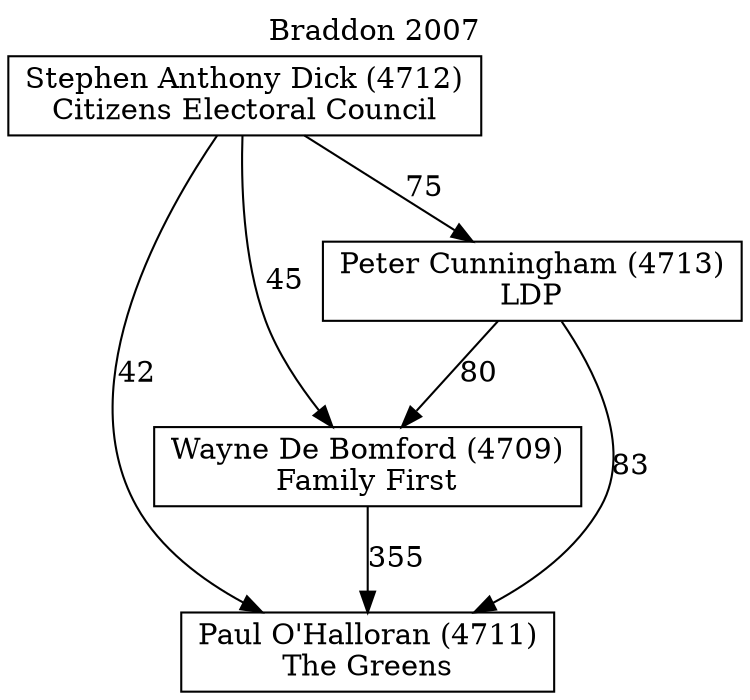 // House preference flow
digraph "Paul O'Halloran (4711)_Braddon_2007" {
	graph [label="Braddon 2007" labelloc=t mclimit=10]
	node [shape=box]
	"Paul O'Halloran (4711)" [label="Paul O'Halloran (4711)
The Greens"]
	"Wayne De Bomford (4709)" [label="Wayne De Bomford (4709)
Family First"]
	"Peter Cunningham (4713)" [label="Peter Cunningham (4713)
LDP"]
	"Stephen Anthony Dick (4712)" [label="Stephen Anthony Dick (4712)
Citizens Electoral Council"]
	"Paul O'Halloran (4711)" [label="Paul O'Halloran (4711)
The Greens"]
	"Peter Cunningham (4713)" [label="Peter Cunningham (4713)
LDP"]
	"Stephen Anthony Dick (4712)" [label="Stephen Anthony Dick (4712)
Citizens Electoral Council"]
	"Paul O'Halloran (4711)" [label="Paul O'Halloran (4711)
The Greens"]
	"Stephen Anthony Dick (4712)" [label="Stephen Anthony Dick (4712)
Citizens Electoral Council"]
	"Stephen Anthony Dick (4712)" [label="Stephen Anthony Dick (4712)
Citizens Electoral Council"]
	"Peter Cunningham (4713)" [label="Peter Cunningham (4713)
LDP"]
	"Stephen Anthony Dick (4712)" [label="Stephen Anthony Dick (4712)
Citizens Electoral Council"]
	"Stephen Anthony Dick (4712)" [label="Stephen Anthony Dick (4712)
Citizens Electoral Council"]
	"Wayne De Bomford (4709)" [label="Wayne De Bomford (4709)
Family First"]
	"Peter Cunningham (4713)" [label="Peter Cunningham (4713)
LDP"]
	"Stephen Anthony Dick (4712)" [label="Stephen Anthony Dick (4712)
Citizens Electoral Council"]
	"Wayne De Bomford (4709)" [label="Wayne De Bomford (4709)
Family First"]
	"Stephen Anthony Dick (4712)" [label="Stephen Anthony Dick (4712)
Citizens Electoral Council"]
	"Stephen Anthony Dick (4712)" [label="Stephen Anthony Dick (4712)
Citizens Electoral Council"]
	"Peter Cunningham (4713)" [label="Peter Cunningham (4713)
LDP"]
	"Stephen Anthony Dick (4712)" [label="Stephen Anthony Dick (4712)
Citizens Electoral Council"]
	"Stephen Anthony Dick (4712)" [label="Stephen Anthony Dick (4712)
Citizens Electoral Council"]
	"Wayne De Bomford (4709)" -> "Paul O'Halloran (4711)" [label=355]
	"Peter Cunningham (4713)" -> "Wayne De Bomford (4709)" [label=80]
	"Stephen Anthony Dick (4712)" -> "Peter Cunningham (4713)" [label=75]
	"Peter Cunningham (4713)" -> "Paul O'Halloran (4711)" [label=83]
	"Stephen Anthony Dick (4712)" -> "Paul O'Halloran (4711)" [label=42]
	"Stephen Anthony Dick (4712)" -> "Wayne De Bomford (4709)" [label=45]
}
